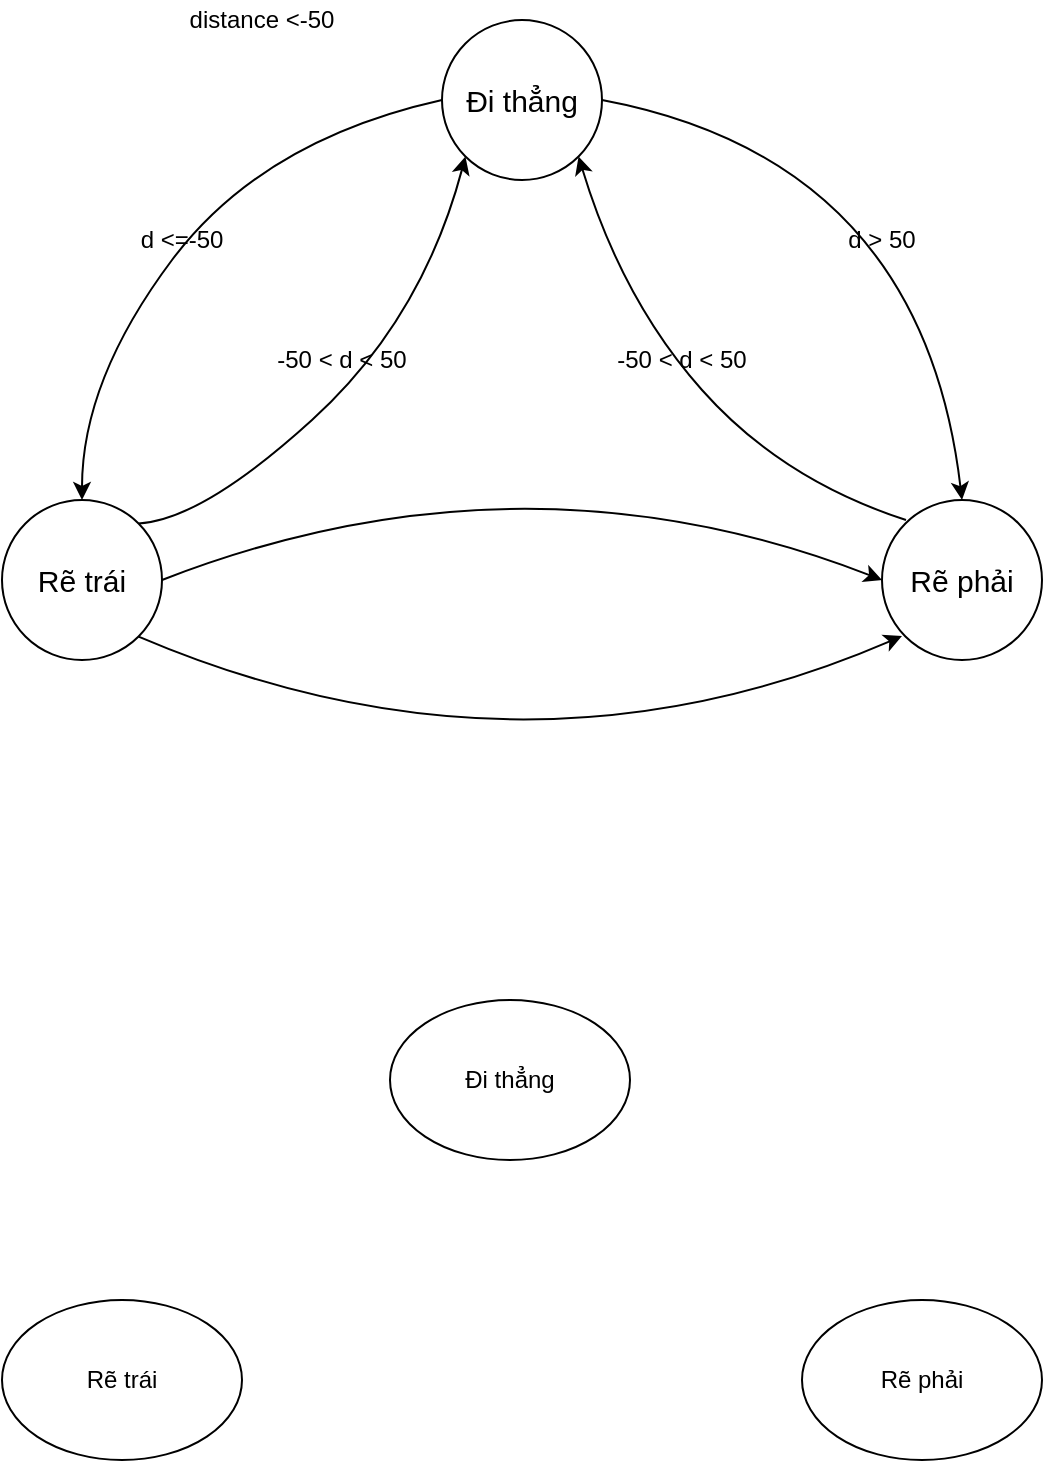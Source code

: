 <mxfile version="14.8.0" type="github">
  <diagram id="gM6LWdryBIaIJu2o6Tqh" name="Page-1">
    <mxGraphModel dx="1373" dy="774" grid="1" gridSize="10" guides="1" tooltips="1" connect="1" arrows="1" fold="1" page="1" pageScale="1" pageWidth="827" pageHeight="1169" math="0" shadow="0">
      <root>
        <mxCell id="0" />
        <mxCell id="1" parent="0" />
        <mxCell id="kot2QHPUo4j3bU3xekO4-4" value="Rẽ trái" style="ellipse;whiteSpace=wrap;html=1;" vertex="1" parent="1">
          <mxGeometry x="160" y="760" width="120" height="80" as="geometry" />
        </mxCell>
        <mxCell id="kot2QHPUo4j3bU3xekO4-5" value="Đi thẳng" style="ellipse;whiteSpace=wrap;html=1;" vertex="1" parent="1">
          <mxGeometry x="354" y="610" width="120" height="80" as="geometry" />
        </mxCell>
        <mxCell id="kot2QHPUo4j3bU3xekO4-6" value="Rẽ phải" style="ellipse;whiteSpace=wrap;html=1;" vertex="1" parent="1">
          <mxGeometry x="560" y="760" width="120" height="80" as="geometry" />
        </mxCell>
        <mxCell id="kot2QHPUo4j3bU3xekO4-7" value="" style="curved=1;endArrow=none;html=1;entryX=0;entryY=0.5;entryDx=0;entryDy=0;exitX=0.5;exitY=0;exitDx=0;exitDy=0;startArrow=classic;startFill=1;endFill=0;" edge="1" parent="1" source="kot2QHPUo4j3bU3xekO4-11" target="kot2QHPUo4j3bU3xekO4-12">
          <mxGeometry width="50" height="50" relative="1" as="geometry">
            <mxPoint x="230" y="370" as="sourcePoint" />
            <mxPoint x="370" y="250" as="targetPoint" />
            <Array as="points">
              <mxPoint x="200" y="300" />
              <mxPoint x="290" y="180" />
            </Array>
          </mxGeometry>
        </mxCell>
        <mxCell id="kot2QHPUo4j3bU3xekO4-8" value="" style="curved=1;endArrow=classic;html=1;exitX=1;exitY=0;exitDx=0;exitDy=0;entryX=0;entryY=1;entryDx=0;entryDy=0;" edge="1" parent="1" source="kot2QHPUo4j3bU3xekO4-11" target="kot2QHPUo4j3bU3xekO4-12">
          <mxGeometry width="50" height="50" relative="1" as="geometry">
            <mxPoint x="240" y="390" as="sourcePoint" />
            <mxPoint x="400" y="270" as="targetPoint" />
            <Array as="points">
              <mxPoint x="260" y="370" />
              <mxPoint x="370" y="270" />
            </Array>
          </mxGeometry>
        </mxCell>
        <mxCell id="kot2QHPUo4j3bU3xekO4-9" value="" style="curved=1;endArrow=classic;html=1;exitX=1;exitY=1;exitDx=0;exitDy=0;" edge="1" parent="1" source="kot2QHPUo4j3bU3xekO4-11">
          <mxGeometry width="50" height="50" relative="1" as="geometry">
            <mxPoint x="220" y="430" as="sourcePoint" />
            <mxPoint x="610" y="428" as="targetPoint" />
            <Array as="points">
              <mxPoint x="420" y="510" />
            </Array>
          </mxGeometry>
        </mxCell>
        <mxCell id="kot2QHPUo4j3bU3xekO4-10" value="" style="curved=1;endArrow=none;html=1;entryX=1;entryY=0.5;entryDx=0;entryDy=0;exitX=0.5;exitY=0;exitDx=0;exitDy=0;startArrow=classic;startFill=1;endFill=0;" edge="1" parent="1" source="kot2QHPUo4j3bU3xekO4-13" target="kot2QHPUo4j3bU3xekO4-12">
          <mxGeometry width="50" height="50" relative="1" as="geometry">
            <mxPoint x="620" y="360" as="sourcePoint" />
            <mxPoint x="480" y="240" as="targetPoint" />
            <Array as="points">
              <mxPoint x="620" y="190" />
            </Array>
          </mxGeometry>
        </mxCell>
        <mxCell id="kot2QHPUo4j3bU3xekO4-11" value="&lt;font style=&quot;font-size: 15px&quot;&gt;Rẽ trái&lt;/font&gt;" style="ellipse;whiteSpace=wrap;html=1;aspect=fixed;" vertex="1" parent="1">
          <mxGeometry x="160" y="360" width="80" height="80" as="geometry" />
        </mxCell>
        <mxCell id="kot2QHPUo4j3bU3xekO4-12" value="&lt;span style=&quot;font-size: 15px&quot;&gt;Đi thẳng&lt;/span&gt;" style="ellipse;whiteSpace=wrap;html=1;aspect=fixed;" vertex="1" parent="1">
          <mxGeometry x="380" y="120" width="80" height="80" as="geometry" />
        </mxCell>
        <mxCell id="kot2QHPUo4j3bU3xekO4-13" value="&lt;font style=&quot;font-size: 15px&quot;&gt;Rẽ phải&lt;/font&gt;" style="ellipse;whiteSpace=wrap;html=1;aspect=fixed;" vertex="1" parent="1">
          <mxGeometry x="600" y="360" width="80" height="80" as="geometry" />
        </mxCell>
        <mxCell id="kot2QHPUo4j3bU3xekO4-15" value="" style="curved=1;endArrow=classic;html=1;entryX=1;entryY=1;entryDx=0;entryDy=0;" edge="1" parent="1" target="kot2QHPUo4j3bU3xekO4-12">
          <mxGeometry width="50" height="50" relative="1" as="geometry">
            <mxPoint x="612" y="370" as="sourcePoint" />
            <mxPoint x="453.436" y="190.004" as="targetPoint" />
            <Array as="points">
              <mxPoint x="550" y="350" />
              <mxPoint x="470" y="260" />
            </Array>
          </mxGeometry>
        </mxCell>
        <mxCell id="kot2QHPUo4j3bU3xekO4-16" value="" style="curved=1;endArrow=classic;html=1;entryX=0;entryY=0.5;entryDx=0;entryDy=0;exitX=0.5;exitY=1;exitDx=0;exitDy=0;" edge="1" parent="1" target="kot2QHPUo4j3bU3xekO4-13">
          <mxGeometry width="50" height="50" relative="1" as="geometry">
            <mxPoint x="240" y="400" as="sourcePoint" />
            <mxPoint x="640" y="400" as="targetPoint" />
            <Array as="points">
              <mxPoint x="420" y="330" />
            </Array>
          </mxGeometry>
        </mxCell>
        <mxCell id="kot2QHPUo4j3bU3xekO4-17" value="d &amp;lt;=-50" style="text;html=1;strokeColor=none;fillColor=none;align=center;verticalAlign=middle;whiteSpace=wrap;rounded=0;" vertex="1" parent="1">
          <mxGeometry x="190" y="220" width="120" height="20" as="geometry" />
        </mxCell>
        <mxCell id="kot2QHPUo4j3bU3xekO4-18" value="distance &amp;lt;-50" style="text;html=1;strokeColor=none;fillColor=none;align=center;verticalAlign=middle;whiteSpace=wrap;rounded=0;" vertex="1" parent="1">
          <mxGeometry x="250" y="110" width="80" height="20" as="geometry" />
        </mxCell>
        <mxCell id="kot2QHPUo4j3bU3xekO4-19" value="-50 &amp;lt; d &amp;lt; 50" style="text;html=1;strokeColor=none;fillColor=none;align=center;verticalAlign=middle;whiteSpace=wrap;rounded=0;" vertex="1" parent="1">
          <mxGeometry x="270" y="280" width="120" height="20" as="geometry" />
        </mxCell>
        <mxCell id="kot2QHPUo4j3bU3xekO4-20" value="d &amp;gt; 50" style="text;html=1;strokeColor=none;fillColor=none;align=center;verticalAlign=middle;whiteSpace=wrap;rounded=0;" vertex="1" parent="1">
          <mxGeometry x="560" y="220" width="80" height="20" as="geometry" />
        </mxCell>
        <mxCell id="kot2QHPUo4j3bU3xekO4-23" value="-50 &amp;lt; d &amp;lt; 50" style="text;html=1;strokeColor=none;fillColor=none;align=center;verticalAlign=middle;whiteSpace=wrap;rounded=0;" vertex="1" parent="1">
          <mxGeometry x="440" y="280" width="120" height="20" as="geometry" />
        </mxCell>
      </root>
    </mxGraphModel>
  </diagram>
</mxfile>

